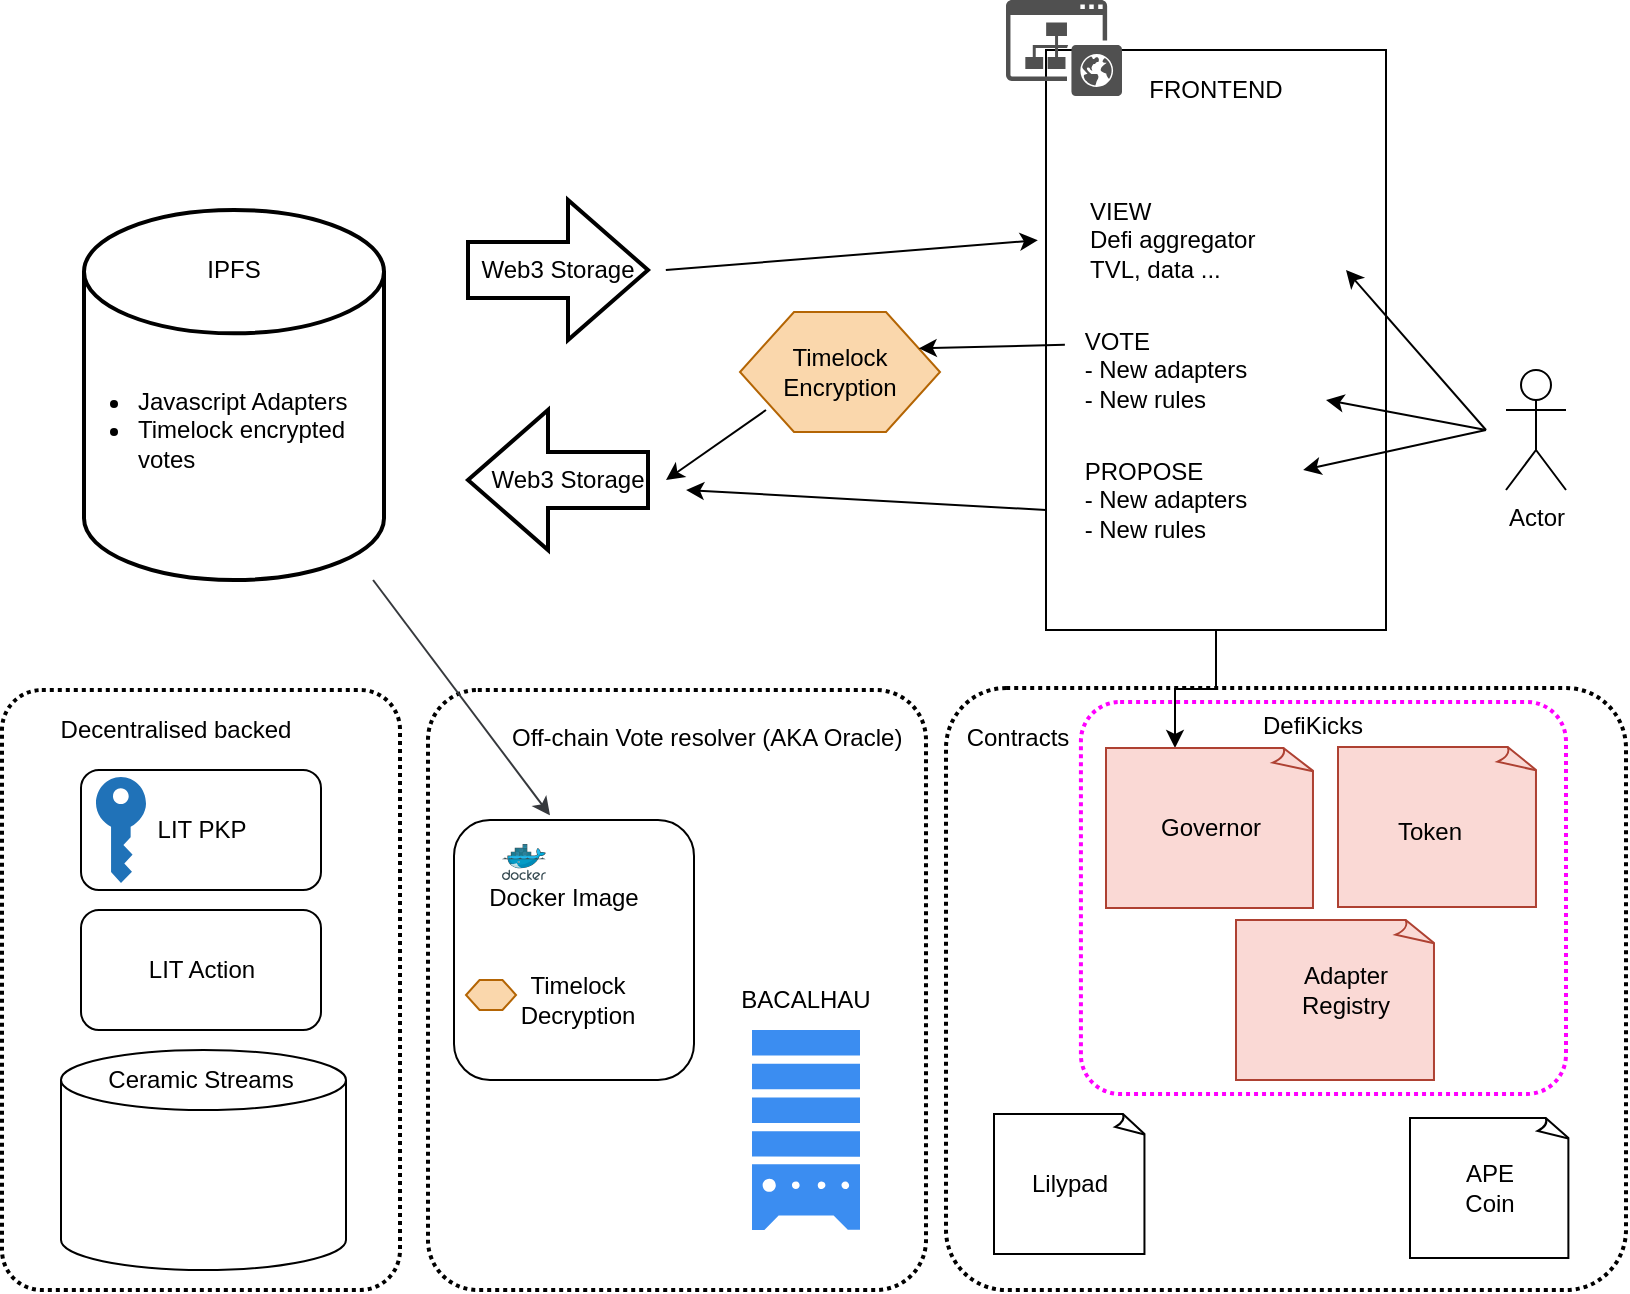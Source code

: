 <mxfile version="21.4.0" type="device">
  <diagram name="Page-1" id="ww0ckM_kCzDbM-tejvhV">
    <mxGraphModel dx="2090" dy="2023" grid="1" gridSize="10" guides="1" tooltips="1" connect="1" arrows="1" fold="1" page="1" pageScale="1" pageWidth="827" pageHeight="1169" math="0" shadow="0">
      <root>
        <mxCell id="0" />
        <mxCell id="1" parent="0" />
        <mxCell id="3I_h-lLgdBAn1cxyDvW6-1" value="" style="rounded=1;arcSize=10;dashed=1;fillColor=none;gradientColor=none;dashPattern=1 1;strokeWidth=2;" vertex="1" parent="1">
          <mxGeometry x="420" y="279" width="340" height="301" as="geometry" />
        </mxCell>
        <mxCell id="3I_h-lLgdBAn1cxyDvW6-83" value="" style="rounded=1;arcSize=10;dashed=1;dashPattern=1 1;strokeWidth=2;strokeColor=#FF00FF;" vertex="1" parent="1">
          <mxGeometry x="487.455" y="286" width="242.545" height="196" as="geometry" />
        </mxCell>
        <mxCell id="3I_h-lLgdBAn1cxyDvW6-66" value="" style="rounded=1;arcSize=10;dashed=1;fillColor=none;gradientColor=none;dashPattern=1 1;strokeWidth=2;" vertex="1" parent="1">
          <mxGeometry x="161" y="280" width="249" height="300" as="geometry" />
        </mxCell>
        <mxCell id="3I_h-lLgdBAn1cxyDvW6-70" style="edgeStyle=orthogonalEdgeStyle;rounded=0;orthogonalLoop=1;jettySize=auto;html=1;entryX=0.33;entryY=0;entryDx=0;entryDy=0;entryPerimeter=0;" edge="1" parent="1" source="3I_h-lLgdBAn1cxyDvW6-10" target="3I_h-lLgdBAn1cxyDvW6-11">
          <mxGeometry relative="1" as="geometry" />
        </mxCell>
        <mxCell id="3I_h-lLgdBAn1cxyDvW6-10" value="&lt;div style=&quot;border-color: var(--border-color); color: rgb(0, 0, 0); font-family: Helvetica; font-size: 12px; font-style: normal; font-variant-ligatures: normal; font-variant-caps: normal; font-weight: 400; letter-spacing: normal; orphans: 2; text-indent: 0px; text-transform: none; widows: 2; word-spacing: 0px; -webkit-text-stroke-width: 0px; background-color: rgb(251, 251, 251); text-decoration-thickness: initial; text-decoration-style: initial; text-decoration-color: initial; text-align: left;&quot;&gt;&lt;br&gt;&lt;/div&gt;" style="rounded=0;whiteSpace=wrap;html=1;" vertex="1" parent="1">
          <mxGeometry x="470" y="-40" width="170" height="290" as="geometry" />
        </mxCell>
        <mxCell id="3I_h-lLgdBAn1cxyDvW6-8" value="Contracts" style="text;html=1;strokeColor=none;fillColor=none;align=center;verticalAlign=middle;whiteSpace=wrap;rounded=0;" vertex="1" parent="1">
          <mxGeometry x="426" y="289" width="60" height="30" as="geometry" />
        </mxCell>
        <mxCell id="3I_h-lLgdBAn1cxyDvW6-9" value="" style="sketch=0;pointerEvents=1;shadow=0;dashed=0;html=1;strokeColor=none;fillColor=#505050;labelPosition=center;verticalLabelPosition=bottom;verticalAlign=top;outlineConnect=0;align=center;shape=mxgraph.office.sites.website_public;" vertex="1" parent="1">
          <mxGeometry x="450" y="-65" width="58" height="48" as="geometry" />
        </mxCell>
        <mxCell id="3I_h-lLgdBAn1cxyDvW6-24" value="" style="verticalLabelPosition=bottom;verticalAlign=top;html=1;shape=hexagon;perimeter=hexagonPerimeter2;arcSize=6;size=0.27;fillColor=#fad7ac;strokeColor=#b46504;" vertex="1" parent="1">
          <mxGeometry x="317" y="91" width="100" height="60" as="geometry" />
        </mxCell>
        <mxCell id="3I_h-lLgdBAn1cxyDvW6-25" value="Timelock Encryption" style="text;html=1;strokeColor=none;fillColor=none;align=center;verticalAlign=middle;whiteSpace=wrap;rounded=0;" vertex="1" parent="1">
          <mxGeometry x="337" y="106" width="60" height="30" as="geometry" />
        </mxCell>
        <mxCell id="3I_h-lLgdBAn1cxyDvW6-26" value="VIEW&lt;br&gt;Defi aggregator&lt;br&gt;TVL, data ..." style="text;html=1;strokeColor=none;fillColor=none;align=left;verticalAlign=middle;whiteSpace=wrap;rounded=0;" vertex="1" parent="1">
          <mxGeometry x="490" y="40" width="130" height="30" as="geometry" />
        </mxCell>
        <mxCell id="3I_h-lLgdBAn1cxyDvW6-27" value="" style="rounded=1;arcSize=10;dashed=1;fillColor=none;gradientColor=none;dashPattern=1 1;strokeWidth=2;" vertex="1" parent="1">
          <mxGeometry x="-52" y="280" width="199" height="300" as="geometry" />
        </mxCell>
        <mxCell id="3I_h-lLgdBAn1cxyDvW6-28" value="Decentralised backed" style="text;html=1;strokeColor=none;fillColor=none;align=center;verticalAlign=middle;whiteSpace=wrap;rounded=0;" vertex="1" parent="1">
          <mxGeometry x="-45" y="285" width="160" height="30" as="geometry" />
        </mxCell>
        <mxCell id="3I_h-lLgdBAn1cxyDvW6-30" value="Actor" style="shape=umlActor;verticalLabelPosition=bottom;verticalAlign=top;html=1;outlineConnect=0;" vertex="1" parent="1">
          <mxGeometry x="700" y="120" width="30" height="60" as="geometry" />
        </mxCell>
        <mxCell id="3I_h-lLgdBAn1cxyDvW6-31" value="LIT Action" style="rounded=1;whiteSpace=wrap;html=1;" vertex="1" parent="1">
          <mxGeometry x="-12.5" y="390" width="120" height="60" as="geometry" />
        </mxCell>
        <mxCell id="3I_h-lLgdBAn1cxyDvW6-32" value="LIT PKP" style="rounded=1;whiteSpace=wrap;html=1;" vertex="1" parent="1">
          <mxGeometry x="-12.5" y="320" width="120" height="60" as="geometry" />
        </mxCell>
        <mxCell id="3I_h-lLgdBAn1cxyDvW6-33" value="" style="sketch=0;pointerEvents=1;shadow=0;dashed=0;html=1;strokeColor=none;labelPosition=center;verticalLabelPosition=bottom;verticalAlign=top;outlineConnect=0;align=center;shape=mxgraph.office.security.key_permissions;fillColor=#2072B8;" vertex="1" parent="1">
          <mxGeometry x="-5" y="323.5" width="25" height="53" as="geometry" />
        </mxCell>
        <mxCell id="3I_h-lLgdBAn1cxyDvW6-35" value="" style="shape=cylinder3;whiteSpace=wrap;html=1;boundedLbl=1;backgroundOutline=1;size=15;" vertex="1" parent="1">
          <mxGeometry x="-22.5" y="460" width="142.5" height="110" as="geometry" />
        </mxCell>
        <mxCell id="3I_h-lLgdBAn1cxyDvW6-39" value="Ceramic Streams" style="text;html=1;strokeColor=none;fillColor=none;align=center;verticalAlign=middle;whiteSpace=wrap;rounded=0;" vertex="1" parent="1">
          <mxGeometry x="-5" y="460" width="105" height="30" as="geometry" />
        </mxCell>
        <mxCell id="3I_h-lLgdBAn1cxyDvW6-42" value="" style="strokeWidth=2;html=1;shape=mxgraph.flowchart.database;whiteSpace=wrap;" vertex="1" parent="1">
          <mxGeometry x="-11" y="40" width="150" height="185" as="geometry" />
        </mxCell>
        <mxCell id="3I_h-lLgdBAn1cxyDvW6-41" value="IPFS" style="text;html=1;strokeColor=none;fillColor=none;align=center;verticalAlign=middle;whiteSpace=wrap;rounded=0;" vertex="1" parent="1">
          <mxGeometry x="-16" y="55" width="160" height="30" as="geometry" />
        </mxCell>
        <mxCell id="3I_h-lLgdBAn1cxyDvW6-43" value="FRONTEND" style="text;html=1;strokeColor=none;fillColor=none;align=center;verticalAlign=middle;whiteSpace=wrap;rounded=0;" vertex="1" parent="1">
          <mxGeometry x="475" y="-35" width="160" height="30" as="geometry" />
        </mxCell>
        <mxCell id="3I_h-lLgdBAn1cxyDvW6-48" value="&lt;div style=&quot;text-align: left;&quot;&gt;&lt;span style=&quot;background-color: initial;&quot;&gt;PROPOSE&lt;/span&gt;&lt;/div&gt;&lt;div style=&quot;text-align: left;&quot;&gt;&lt;span style=&quot;background-color: initial;&quot;&gt;- New adapters&lt;/span&gt;&lt;/div&gt;&lt;div style=&quot;text-align: left;&quot;&gt;&lt;span style=&quot;background-color: initial;&quot;&gt;- New rules&lt;/span&gt;&lt;/div&gt;" style="text;html=1;strokeColor=none;fillColor=none;align=center;verticalAlign=middle;whiteSpace=wrap;rounded=0;" vertex="1" parent="1">
          <mxGeometry x="450" y="170" width="160" height="30" as="geometry" />
        </mxCell>
        <mxCell id="3I_h-lLgdBAn1cxyDvW6-49" value="&lt;div style=&quot;text-align: left;&quot;&gt;&lt;span style=&quot;background-color: initial;&quot;&gt;VOTE&lt;/span&gt;&lt;/div&gt;&lt;div style=&quot;text-align: left;&quot;&gt;&lt;span style=&quot;background-color: initial;&quot;&gt;- New adapters&lt;/span&gt;&lt;/div&gt;&lt;div style=&quot;text-align: left;&quot;&gt;&lt;span style=&quot;background-color: initial;&quot;&gt;- New rules&lt;/span&gt;&lt;/div&gt;" style="text;html=1;strokeColor=none;fillColor=none;align=center;verticalAlign=middle;whiteSpace=wrap;rounded=0;" vertex="1" parent="1">
          <mxGeometry x="450" y="105" width="160" height="30" as="geometry" />
        </mxCell>
        <mxCell id="3I_h-lLgdBAn1cxyDvW6-51" value="" style="verticalLabelPosition=bottom;verticalAlign=top;html=1;strokeWidth=2;shape=mxgraph.arrows2.arrow;dy=0.6;dx=40;notch=0;rotation=0;" vertex="1" parent="1">
          <mxGeometry x="181" y="35" width="90" height="70" as="geometry" />
        </mxCell>
        <mxCell id="3I_h-lLgdBAn1cxyDvW6-52" value="Web3 Storage" style="text;html=1;strokeColor=none;fillColor=none;align=center;verticalAlign=middle;whiteSpace=wrap;rounded=0;" vertex="1" parent="1">
          <mxGeometry x="146" y="55" width="160" height="30" as="geometry" />
        </mxCell>
        <mxCell id="3I_h-lLgdBAn1cxyDvW6-72" value="" style="group" vertex="1" connectable="0" parent="1">
          <mxGeometry x="444" y="492" width="76" height="70" as="geometry" />
        </mxCell>
        <mxCell id="3I_h-lLgdBAn1cxyDvW6-73" value="" style="whiteSpace=wrap;html=1;shape=mxgraph.basic.document" vertex="1" parent="3I_h-lLgdBAn1cxyDvW6-72">
          <mxGeometry width="76" height="70" as="geometry" />
        </mxCell>
        <mxCell id="3I_h-lLgdBAn1cxyDvW6-74" value="Lilypad" style="text;html=1;strokeColor=none;fillColor=none;align=center;verticalAlign=middle;whiteSpace=wrap;rounded=0;" vertex="1" parent="3I_h-lLgdBAn1cxyDvW6-72">
          <mxGeometry x="15.2" y="21.875" width="45.6" height="26.25" as="geometry" />
        </mxCell>
        <mxCell id="3I_h-lLgdBAn1cxyDvW6-19" value="" style="whiteSpace=wrap;html=1;shape=mxgraph.basic.document;fillColor=#fad9d5;strokeColor=#ae4132;" vertex="1" parent="1">
          <mxGeometry x="565" y="395" width="100" height="80" as="geometry" />
        </mxCell>
        <mxCell id="3I_h-lLgdBAn1cxyDvW6-20" value="Adapter Registry" style="text;html=1;strokeColor=none;fillColor=none;align=center;verticalAlign=middle;whiteSpace=wrap;rounded=0;" vertex="1" parent="1">
          <mxGeometry x="590" y="415" width="60" height="30" as="geometry" />
        </mxCell>
        <mxCell id="3I_h-lLgdBAn1cxyDvW6-16" value="" style="whiteSpace=wrap;html=1;shape=mxgraph.basic.document;fillColor=#fad9d5;strokeColor=#ae4132;" vertex="1" parent="1">
          <mxGeometry x="616" y="308.5" width="100" height="80" as="geometry" />
        </mxCell>
        <mxCell id="3I_h-lLgdBAn1cxyDvW6-17" value="Token" style="text;html=1;strokeColor=none;fillColor=none;align=center;verticalAlign=middle;whiteSpace=wrap;rounded=0;" vertex="1" parent="1">
          <mxGeometry x="632" y="335.5" width="60" height="30" as="geometry" />
        </mxCell>
        <mxCell id="3I_h-lLgdBAn1cxyDvW6-75" value="" style="group" vertex="1" connectable="0" parent="1">
          <mxGeometry x="270" y="420" width="160" height="130" as="geometry" />
        </mxCell>
        <mxCell id="3I_h-lLgdBAn1cxyDvW6-60" value="" style="sketch=0;html=1;aspect=fixed;strokeColor=none;shadow=0;fillColor=#3B8DF1;verticalAlign=top;labelPosition=center;verticalLabelPosition=bottom;shape=mxgraph.gcp2.compute_engine_2" vertex="1" parent="3I_h-lLgdBAn1cxyDvW6-75">
          <mxGeometry x="53" y="30" width="54" height="100" as="geometry" />
        </mxCell>
        <mxCell id="3I_h-lLgdBAn1cxyDvW6-61" value="BACALHAU" style="text;html=1;strokeColor=none;fillColor=none;align=center;verticalAlign=middle;whiteSpace=wrap;rounded=0;" vertex="1" parent="3I_h-lLgdBAn1cxyDvW6-75">
          <mxGeometry width="160" height="30" as="geometry" />
        </mxCell>
        <mxCell id="3I_h-lLgdBAn1cxyDvW6-77" value="" style="group" vertex="1" connectable="0" parent="1">
          <mxGeometry x="172" y="345" width="122" height="130" as="geometry" />
        </mxCell>
        <mxCell id="3I_h-lLgdBAn1cxyDvW6-76" value="" style="rounded=1;whiteSpace=wrap;html=1;" vertex="1" parent="3I_h-lLgdBAn1cxyDvW6-77">
          <mxGeometry x="2" width="120" height="130" as="geometry" />
        </mxCell>
        <mxCell id="3I_h-lLgdBAn1cxyDvW6-62" value="" style="image;sketch=0;aspect=fixed;html=1;points=[];align=center;fontSize=12;image=img/lib/mscae/Docker.svg;" vertex="1" parent="3I_h-lLgdBAn1cxyDvW6-77">
          <mxGeometry x="26" y="12" width="21.95" height="18" as="geometry" />
        </mxCell>
        <mxCell id="3I_h-lLgdBAn1cxyDvW6-63" value="Docker Image" style="text;html=1;strokeColor=none;fillColor=none;align=center;verticalAlign=middle;whiteSpace=wrap;rounded=0;" vertex="1" parent="3I_h-lLgdBAn1cxyDvW6-77">
          <mxGeometry y="27" width="114" height="23" as="geometry" />
        </mxCell>
        <mxCell id="3I_h-lLgdBAn1cxyDvW6-65" value="Timelock Decryption" style="text;html=1;strokeColor=none;fillColor=none;align=center;verticalAlign=middle;whiteSpace=wrap;rounded=0;" vertex="1" parent="3I_h-lLgdBAn1cxyDvW6-77">
          <mxGeometry x="61" y="85" width="6" height="10" as="geometry" />
        </mxCell>
        <mxCell id="3I_h-lLgdBAn1cxyDvW6-82" value="" style="verticalLabelPosition=bottom;verticalAlign=top;html=1;shape=hexagon;perimeter=hexagonPerimeter2;arcSize=6;size=0.27;fillColor=#fad7ac;strokeColor=#b46504;" vertex="1" parent="3I_h-lLgdBAn1cxyDvW6-77">
          <mxGeometry x="8" y="80" width="25.01" height="15" as="geometry" />
        </mxCell>
        <mxCell id="3I_h-lLgdBAn1cxyDvW6-78" value="Off-chain Vote resolver (AKA Oracle)" style="text;html=1;strokeColor=none;fillColor=none;align=left;verticalAlign=middle;whiteSpace=wrap;rounded=0;" vertex="1" parent="1">
          <mxGeometry x="201" y="289" width="219" height="30" as="geometry" />
        </mxCell>
        <mxCell id="3I_h-lLgdBAn1cxyDvW6-89" value="" style="group" vertex="1" connectable="0" parent="1">
          <mxGeometry x="652" y="494" width="80" height="70" as="geometry" />
        </mxCell>
        <mxCell id="3I_h-lLgdBAn1cxyDvW6-90" value="" style="whiteSpace=wrap;html=1;shape=mxgraph.basic.document" vertex="1" parent="3I_h-lLgdBAn1cxyDvW6-89">
          <mxGeometry width="80" height="70" as="geometry" />
        </mxCell>
        <mxCell id="3I_h-lLgdBAn1cxyDvW6-91" value="APE Coin" style="text;html=1;strokeColor=none;fillColor=none;align=center;verticalAlign=middle;whiteSpace=wrap;rounded=0;" vertex="1" parent="3I_h-lLgdBAn1cxyDvW6-89">
          <mxGeometry x="16" y="21.875" width="48.0" height="26.25" as="geometry" />
        </mxCell>
        <mxCell id="3I_h-lLgdBAn1cxyDvW6-92" value="&lt;ul&gt;&lt;li&gt;Javascript Adapters&lt;/li&gt;&lt;li&gt;Timelock encrypted votes&lt;/li&gt;&lt;/ul&gt;" style="text;html=1;strokeColor=none;fillColor=none;align=left;verticalAlign=middle;whiteSpace=wrap;rounded=0;" vertex="1" parent="1">
          <mxGeometry x="-26" y="135" width="173" height="30" as="geometry" />
        </mxCell>
        <mxCell id="3I_h-lLgdBAn1cxyDvW6-11" value="" style="whiteSpace=wrap;html=1;shape=mxgraph.basic.document;fillColor=#fad9d5;strokeColor=#ae4132;" vertex="1" parent="1">
          <mxGeometry x="500" y="309" width="104.545" height="80" as="geometry" />
        </mxCell>
        <mxCell id="3I_h-lLgdBAn1cxyDvW6-12" value="Governor" style="text;html=1;strokeColor=none;fillColor=none;align=center;verticalAlign=middle;whiteSpace=wrap;rounded=0;" vertex="1" parent="1">
          <mxGeometry x="520.909" y="334" width="62.727" height="30" as="geometry" />
        </mxCell>
        <mxCell id="3I_h-lLgdBAn1cxyDvW6-84" value="DefiKicks" style="text;html=1;strokeColor=none;fillColor=none;align=center;verticalAlign=middle;whiteSpace=wrap;rounded=0;" vertex="1" parent="1">
          <mxGeometry x="572.27" y="283" width="62.727" height="30" as="geometry" />
        </mxCell>
        <mxCell id="3I_h-lLgdBAn1cxyDvW6-95" value="" style="endArrow=classic;html=1;rounded=0;exitX=0.184;exitY=0.08;exitDx=0;exitDy=0;exitPerimeter=0;entryX=1;entryY=0.25;entryDx=0;entryDy=0;" edge="1" parent="1" source="3I_h-lLgdBAn1cxyDvW6-49" target="3I_h-lLgdBAn1cxyDvW6-24">
          <mxGeometry width="50" height="50" relative="1" as="geometry">
            <mxPoint x="280" y="150" as="sourcePoint" />
            <mxPoint x="330" y="100" as="targetPoint" />
          </mxGeometry>
        </mxCell>
        <mxCell id="3I_h-lLgdBAn1cxyDvW6-96" value="" style="endArrow=classic;html=1;rounded=0;exitX=0.13;exitY=0.817;exitDx=0;exitDy=0;exitPerimeter=0;" edge="1" parent="1" source="3I_h-lLgdBAn1cxyDvW6-24">
          <mxGeometry width="50" height="50" relative="1" as="geometry">
            <mxPoint x="280" y="150" as="sourcePoint" />
            <mxPoint x="280" y="175" as="targetPoint" />
            <Array as="points">
              <mxPoint x="280" y="175" />
            </Array>
          </mxGeometry>
        </mxCell>
        <mxCell id="3I_h-lLgdBAn1cxyDvW6-97" value="" style="endArrow=classic;html=1;rounded=0;exitX=0.125;exitY=0.667;exitDx=0;exitDy=0;exitPerimeter=0;entryX=0.869;entryY=0.667;entryDx=0;entryDy=0;entryPerimeter=0;" edge="1" parent="1" source="3I_h-lLgdBAn1cxyDvW6-48" target="3I_h-lLgdBAn1cxyDvW6-46">
          <mxGeometry width="50" height="50" relative="1" as="geometry">
            <mxPoint x="280" y="150" as="sourcePoint" />
            <mxPoint x="330" y="100" as="targetPoint" />
          </mxGeometry>
        </mxCell>
        <mxCell id="3I_h-lLgdBAn1cxyDvW6-98" value="" style="endArrow=classic;html=1;rounded=0;entryX=-0.024;entryY=0.328;entryDx=0;entryDy=0;entryPerimeter=0;exitX=0.837;exitY=0.5;exitDx=0;exitDy=0;exitPerimeter=0;" edge="1" parent="1" source="3I_h-lLgdBAn1cxyDvW6-52" target="3I_h-lLgdBAn1cxyDvW6-10">
          <mxGeometry width="50" height="50" relative="1" as="geometry">
            <mxPoint x="325" y="70" as="sourcePoint" />
            <mxPoint x="375" y="20" as="targetPoint" />
          </mxGeometry>
        </mxCell>
        <mxCell id="3I_h-lLgdBAn1cxyDvW6-45" value="" style="verticalLabelPosition=bottom;verticalAlign=top;html=1;strokeWidth=2;shape=mxgraph.arrows2.arrow;dy=0.6;dx=40;notch=0;rotation=-180;" vertex="1" parent="1">
          <mxGeometry x="181" y="140" width="90" height="70" as="geometry" />
        </mxCell>
        <mxCell id="3I_h-lLgdBAn1cxyDvW6-46" value="Web3 Storage" style="text;html=1;strokeColor=none;fillColor=none;align=center;verticalAlign=middle;whiteSpace=wrap;rounded=0;" vertex="1" parent="1">
          <mxGeometry x="151" y="160" width="160" height="30" as="geometry" />
        </mxCell>
        <mxCell id="3I_h-lLgdBAn1cxyDvW6-100" value="" style="endArrow=classic;html=1;rounded=0;entryX=0.4;entryY=-0.018;entryDx=0;entryDy=0;entryPerimeter=0;fillColor=#cce5ff;strokeColor=#36393d;" edge="1" parent="1" source="3I_h-lLgdBAn1cxyDvW6-42" target="3I_h-lLgdBAn1cxyDvW6-76">
          <mxGeometry width="50" height="50" relative="1" as="geometry">
            <mxPoint x="300" y="480" as="sourcePoint" />
            <mxPoint x="350" y="430" as="targetPoint" />
          </mxGeometry>
        </mxCell>
        <mxCell id="3I_h-lLgdBAn1cxyDvW6-103" value="" style="endArrow=classic;html=1;rounded=0;entryX=1;entryY=1;entryDx=0;entryDy=0;" edge="1" parent="1" target="3I_h-lLgdBAn1cxyDvW6-26">
          <mxGeometry width="50" height="50" relative="1" as="geometry">
            <mxPoint x="690" y="150" as="sourcePoint" />
            <mxPoint x="800" y="90" as="targetPoint" />
          </mxGeometry>
        </mxCell>
        <mxCell id="3I_h-lLgdBAn1cxyDvW6-104" value="" style="endArrow=classic;html=1;rounded=0;" edge="1" parent="1" target="3I_h-lLgdBAn1cxyDvW6-49">
          <mxGeometry width="50" height="50" relative="1" as="geometry">
            <mxPoint x="690" y="150" as="sourcePoint" />
            <mxPoint x="630" y="80" as="targetPoint" />
          </mxGeometry>
        </mxCell>
        <mxCell id="3I_h-lLgdBAn1cxyDvW6-105" value="" style="endArrow=classic;html=1;rounded=0;" edge="1" parent="1" target="3I_h-lLgdBAn1cxyDvW6-48">
          <mxGeometry width="50" height="50" relative="1" as="geometry">
            <mxPoint x="690" y="150" as="sourcePoint" />
            <mxPoint x="620" y="145" as="targetPoint" />
          </mxGeometry>
        </mxCell>
      </root>
    </mxGraphModel>
  </diagram>
</mxfile>
